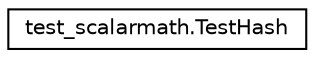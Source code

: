 digraph "Graphical Class Hierarchy"
{
 // LATEX_PDF_SIZE
  edge [fontname="Helvetica",fontsize="10",labelfontname="Helvetica",labelfontsize="10"];
  node [fontname="Helvetica",fontsize="10",shape=record];
  rankdir="LR";
  Node0 [label="test_scalarmath.TestHash",height=0.2,width=0.4,color="black", fillcolor="white", style="filled",URL="$classtest__scalarmath_1_1TestHash.html",tooltip=" "];
}
